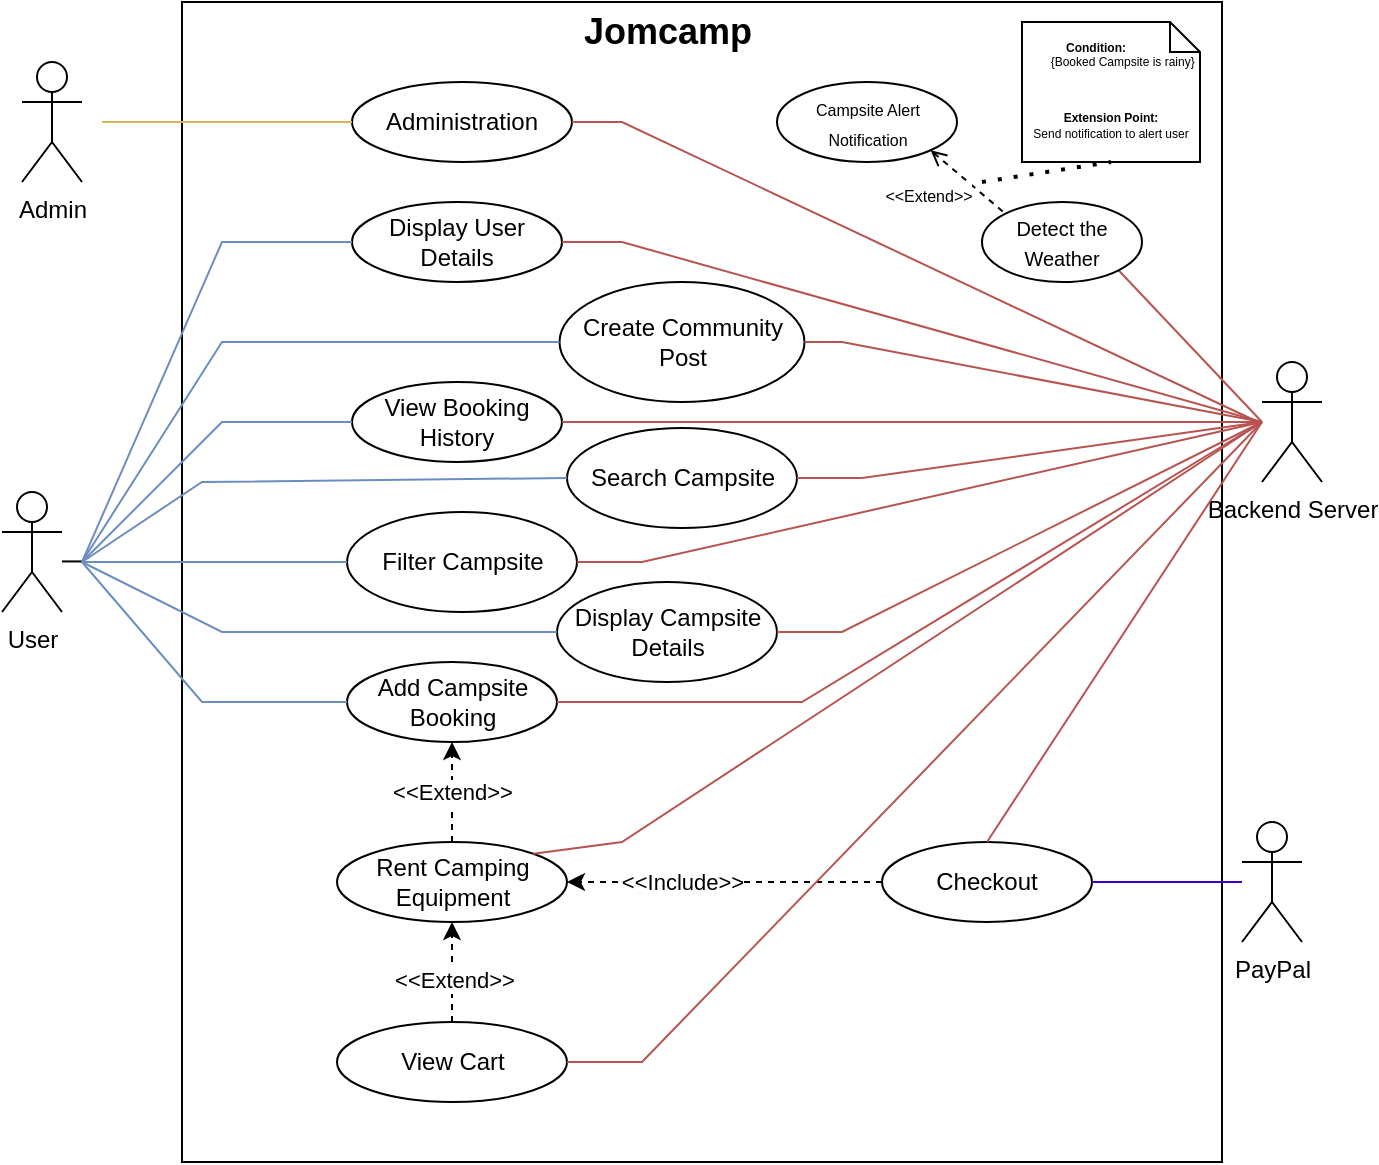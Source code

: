 <mxfile version="22.1.18" type="device">
  <diagram name="Page-1" id="q2UoTlxfhf4317XDj33P">
    <mxGraphModel dx="913" dy="537" grid="1" gridSize="10" guides="1" tooltips="1" connect="1" arrows="1" fold="1" page="1" pageScale="1" pageWidth="850" pageHeight="1100" math="0" shadow="0">
      <root>
        <mxCell id="0" />
        <mxCell id="1" parent="0" />
        <mxCell id="DOi00ankBN_rJcE7ZQ-X-3" value="Admin" style="shape=umlActor;verticalLabelPosition=bottom;verticalAlign=top;html=1;outlineConnect=0;" parent="1" vertex="1">
          <mxGeometry x="170" y="170" width="30" height="60" as="geometry" />
        </mxCell>
        <mxCell id="DOi00ankBN_rJcE7ZQ-X-4" value="" style="rounded=0;whiteSpace=wrap;html=1;" parent="1" vertex="1">
          <mxGeometry x="250" y="140" width="520" height="580" as="geometry" />
        </mxCell>
        <mxCell id="DOi00ankBN_rJcE7ZQ-X-5" value="Backend Server" style="shape=umlActor;verticalLabelPosition=bottom;verticalAlign=top;html=1;outlineConnect=0;" parent="1" vertex="1">
          <mxGeometry x="790" y="320" width="30" height="60" as="geometry" />
        </mxCell>
        <mxCell id="8O4i6KFrKmY47k0z4YiL-1" value="&lt;font style=&quot;font-size: 18px;&quot;&gt;&lt;b&gt;Jomcamp&lt;/b&gt;&lt;/font&gt;" style="text;html=1;strokeColor=none;fillColor=none;align=center;verticalAlign=middle;whiteSpace=wrap;rounded=0;" parent="1" vertex="1">
          <mxGeometry x="462.5" y="140" width="60" height="30" as="geometry" />
        </mxCell>
        <mxCell id="8O4i6KFrKmY47k0z4YiL-4" value="Display User Details" style="ellipse;whiteSpace=wrap;html=1;" parent="1" vertex="1">
          <mxGeometry x="335" y="240" width="105" height="40" as="geometry" />
        </mxCell>
        <mxCell id="8O4i6KFrKmY47k0z4YiL-5" value="Display Campsite Details" style="ellipse;whiteSpace=wrap;html=1;" parent="1" vertex="1">
          <mxGeometry x="437.5" y="430" width="110" height="50" as="geometry" />
        </mxCell>
        <mxCell id="8O4i6KFrKmY47k0z4YiL-6" value="Search Campsite" style="ellipse;whiteSpace=wrap;html=1;" parent="1" vertex="1">
          <mxGeometry x="442.5" y="353" width="115" height="50" as="geometry" />
        </mxCell>
        <mxCell id="8O4i6KFrKmY47k0z4YiL-8" value="Add Campsite Booking" style="ellipse;whiteSpace=wrap;html=1;" parent="1" vertex="1">
          <mxGeometry x="332.5" y="470" width="105" height="40" as="geometry" />
        </mxCell>
        <mxCell id="8O4i6KFrKmY47k0z4YiL-9" value="Rent Camping Equipment" style="ellipse;whiteSpace=wrap;html=1;" parent="1" vertex="1">
          <mxGeometry x="327.5" y="560" width="115" height="40" as="geometry" />
        </mxCell>
        <mxCell id="8O4i6KFrKmY47k0z4YiL-10" value="Checkout" style="ellipse;whiteSpace=wrap;html=1;" parent="1" vertex="1">
          <mxGeometry x="600" y="560" width="105" height="40" as="geometry" />
        </mxCell>
        <mxCell id="8O4i6KFrKmY47k0z4YiL-11" value="Create Community Post" style="ellipse;whiteSpace=wrap;html=1;" parent="1" vertex="1">
          <mxGeometry x="438.75" y="280" width="122.5" height="60" as="geometry" />
        </mxCell>
        <mxCell id="8O4i6KFrKmY47k0z4YiL-12" value="&lt;font style=&quot;font-size: 8px;&quot;&gt;Campsite Alert Notification&lt;/font&gt;" style="ellipse;whiteSpace=wrap;html=1;" parent="1" vertex="1">
          <mxGeometry x="547.5" y="180" width="90" height="40" as="geometry" />
        </mxCell>
        <mxCell id="8O4i6KFrKmY47k0z4YiL-13" value="Administration" style="ellipse;whiteSpace=wrap;html=1;" parent="1" vertex="1">
          <mxGeometry x="335" y="180" width="110" height="40" as="geometry" />
        </mxCell>
        <mxCell id="8O4i6KFrKmY47k0z4YiL-14" value="View Booking History" style="ellipse;whiteSpace=wrap;html=1;" parent="1" vertex="1">
          <mxGeometry x="335" y="330" width="105" height="40" as="geometry" />
        </mxCell>
        <mxCell id="OR7JxCmOTuZEEJR0-Gg7-2" value="Filter Campsite" style="ellipse;whiteSpace=wrap;html=1;" vertex="1" parent="1">
          <mxGeometry x="332.5" y="395" width="115" height="50" as="geometry" />
        </mxCell>
        <mxCell id="OR7JxCmOTuZEEJR0-Gg7-4" value="" style="endArrow=none;html=1;rounded=0;entryX=0;entryY=0.5;entryDx=0;entryDy=0;fillColor=#dae8fc;strokeColor=#6c8ebf;" edge="1" parent="1" target="8O4i6KFrKmY47k0z4YiL-11">
          <mxGeometry width="50" height="50" relative="1" as="geometry">
            <mxPoint x="200" y="420" as="sourcePoint" />
            <mxPoint x="360" y="198" as="targetPoint" />
            <Array as="points">
              <mxPoint x="270" y="310" />
            </Array>
          </mxGeometry>
        </mxCell>
        <mxCell id="OR7JxCmOTuZEEJR0-Gg7-5" value="" style="endArrow=none;html=1;rounded=0;" edge="1" parent="1">
          <mxGeometry width="50" height="50" relative="1" as="geometry">
            <mxPoint x="190" y="419.71" as="sourcePoint" />
            <mxPoint x="200" y="419.71" as="targetPoint" />
          </mxGeometry>
        </mxCell>
        <mxCell id="OR7JxCmOTuZEEJR0-Gg7-7" value="" style="endArrow=none;html=1;rounded=0;entryX=0;entryY=0.5;entryDx=0;entryDy=0;fillColor=#dae8fc;strokeColor=#6c8ebf;" edge="1" parent="1" target="8O4i6KFrKmY47k0z4YiL-6">
          <mxGeometry width="50" height="50" relative="1" as="geometry">
            <mxPoint x="200" y="420" as="sourcePoint" />
            <mxPoint x="380" y="290" as="targetPoint" />
            <Array as="points">
              <mxPoint x="260" y="380" />
            </Array>
          </mxGeometry>
        </mxCell>
        <mxCell id="OR7JxCmOTuZEEJR0-Gg7-17" value="" style="endArrow=none;html=1;rounded=0;exitX=1;exitY=1;exitDx=0;exitDy=0;fillColor=#f8cecc;strokeColor=#b85450;" edge="1" parent="1" source="OR7JxCmOTuZEEJR0-Gg7-118">
          <mxGeometry width="50" height="50" relative="1" as="geometry">
            <mxPoint x="730" y="370" as="sourcePoint" />
            <mxPoint x="790" y="350" as="targetPoint" />
            <Array as="points" />
          </mxGeometry>
        </mxCell>
        <mxCell id="OR7JxCmOTuZEEJR0-Gg7-20" value="PayPal" style="shape=umlActor;verticalLabelPosition=bottom;verticalAlign=top;html=1;outlineConnect=0;" vertex="1" parent="1">
          <mxGeometry x="780" y="550" width="30" height="60" as="geometry" />
        </mxCell>
        <mxCell id="OR7JxCmOTuZEEJR0-Gg7-21" value="" style="endArrow=none;html=1;rounded=0;exitX=1;exitY=0.5;exitDx=0;exitDy=0;fillColor=#6a00ff;strokeColor=#3700CC;" edge="1" parent="1" source="8O4i6KFrKmY47k0z4YiL-10">
          <mxGeometry width="50" height="50" relative="1" as="geometry">
            <mxPoint x="710" y="369.5" as="sourcePoint" />
            <mxPoint x="780" y="580" as="targetPoint" />
            <Array as="points" />
          </mxGeometry>
        </mxCell>
        <mxCell id="OR7JxCmOTuZEEJR0-Gg7-23" value="User" style="shape=umlActor;verticalLabelPosition=bottom;verticalAlign=top;html=1;outlineConnect=0;" vertex="1" parent="1">
          <mxGeometry x="160" y="385" width="30" height="60" as="geometry" />
        </mxCell>
        <mxCell id="OR7JxCmOTuZEEJR0-Gg7-24" value="" style="endArrow=none;html=1;rounded=0;entryX=0;entryY=0.5;entryDx=0;entryDy=0;fillColor=#dae8fc;strokeColor=#6c8ebf;" edge="1" parent="1" target="8O4i6KFrKmY47k0z4YiL-5">
          <mxGeometry width="50" height="50" relative="1" as="geometry">
            <mxPoint x="200" y="420" as="sourcePoint" />
            <mxPoint x="298" y="408" as="targetPoint" />
            <Array as="points">
              <mxPoint x="270" y="455" />
            </Array>
          </mxGeometry>
        </mxCell>
        <mxCell id="OR7JxCmOTuZEEJR0-Gg7-26" value="" style="endArrow=none;html=1;rounded=0;entryX=0;entryY=0.5;entryDx=0;entryDy=0;fillColor=#dae8fc;strokeColor=#6c8ebf;" edge="1" parent="1" target="8O4i6KFrKmY47k0z4YiL-4">
          <mxGeometry width="50" height="50" relative="1" as="geometry">
            <mxPoint x="200" y="420" as="sourcePoint" />
            <mxPoint x="159" y="360.5" as="targetPoint" />
            <Array as="points">
              <mxPoint x="270" y="260" />
            </Array>
          </mxGeometry>
        </mxCell>
        <mxCell id="OR7JxCmOTuZEEJR0-Gg7-27" value="" style="endArrow=none;html=1;rounded=0;entryX=0;entryY=0.5;entryDx=0;entryDy=0;fillColor=#dae8fc;strokeColor=#6c8ebf;" edge="1" parent="1" target="OR7JxCmOTuZEEJR0-Gg7-2">
          <mxGeometry width="50" height="50" relative="1" as="geometry">
            <mxPoint x="200" y="420" as="sourcePoint" />
            <mxPoint x="280" y="340" as="targetPoint" />
            <Array as="points">
              <mxPoint x="270" y="420" />
            </Array>
          </mxGeometry>
        </mxCell>
        <mxCell id="OR7JxCmOTuZEEJR0-Gg7-29" value="" style="endArrow=none;html=1;rounded=0;entryX=0;entryY=0.5;entryDx=0;entryDy=0;fillColor=#dae8fc;strokeColor=#6c8ebf;" edge="1" parent="1" target="8O4i6KFrKmY47k0z4YiL-14">
          <mxGeometry width="50" height="50" relative="1" as="geometry">
            <mxPoint x="200" y="420" as="sourcePoint" />
            <mxPoint x="300" y="240" as="targetPoint" />
            <Array as="points">
              <mxPoint x="270" y="350" />
            </Array>
          </mxGeometry>
        </mxCell>
        <mxCell id="OR7JxCmOTuZEEJR0-Gg7-31" value="View Cart" style="ellipse;whiteSpace=wrap;html=1;" vertex="1" parent="1">
          <mxGeometry x="327.5" y="650" width="115" height="40" as="geometry" />
        </mxCell>
        <mxCell id="OR7JxCmOTuZEEJR0-Gg7-34" value="" style="endArrow=none;html=1;rounded=0;entryX=0;entryY=0.5;entryDx=0;entryDy=0;fontColor=#7EFF0D;fillColor=#fff2cc;strokeColor=#d6b656;" edge="1" parent="1" target="8O4i6KFrKmY47k0z4YiL-13">
          <mxGeometry width="50" height="50" relative="1" as="geometry">
            <mxPoint x="210" y="200" as="sourcePoint" />
            <mxPoint x="270" y="570" as="targetPoint" />
          </mxGeometry>
        </mxCell>
        <mxCell id="OR7JxCmOTuZEEJR0-Gg7-36" value="" style="endArrow=none;html=1;rounded=0;entryX=1;entryY=0.5;entryDx=0;entryDy=0;fillColor=#f8cecc;strokeColor=#b85450;" edge="1" parent="1" target="8O4i6KFrKmY47k0z4YiL-13">
          <mxGeometry width="50" height="50" relative="1" as="geometry">
            <mxPoint x="788" y="350" as="sourcePoint" />
            <mxPoint x="442.5" y="200" as="targetPoint" />
            <Array as="points">
              <mxPoint x="470" y="200" />
            </Array>
          </mxGeometry>
        </mxCell>
        <mxCell id="OR7JxCmOTuZEEJR0-Gg7-37" value="" style="endArrow=none;html=1;rounded=0;entryX=0;entryY=0.5;entryDx=0;entryDy=0;fillColor=#dae8fc;strokeColor=#6c8ebf;" edge="1" parent="1" target="8O4i6KFrKmY47k0z4YiL-8">
          <mxGeometry width="50" height="50" relative="1" as="geometry">
            <mxPoint x="200" y="420" as="sourcePoint" />
            <mxPoint x="420" y="395" as="targetPoint" />
            <Array as="points">
              <mxPoint x="260" y="490" />
            </Array>
          </mxGeometry>
        </mxCell>
        <mxCell id="OR7JxCmOTuZEEJR0-Gg7-108" value="" style="endArrow=classic;html=1;rounded=0;exitX=0.5;exitY=0;exitDx=0;exitDy=0;entryX=0.5;entryY=1;entryDx=0;entryDy=0;dashed=1;" edge="1" parent="1" source="OR7JxCmOTuZEEJR0-Gg7-31" target="8O4i6KFrKmY47k0z4YiL-9">
          <mxGeometry width="50" height="50" relative="1" as="geometry">
            <mxPoint x="360" y="590" as="sourcePoint" />
            <mxPoint x="410" y="540" as="targetPoint" />
          </mxGeometry>
        </mxCell>
        <mxCell id="OR7JxCmOTuZEEJR0-Gg7-115" value="&amp;lt;&amp;lt;Extend&amp;gt;&amp;gt;" style="edgeLabel;html=1;align=center;verticalAlign=middle;resizable=0;points=[];" vertex="1" connectable="0" parent="OR7JxCmOTuZEEJR0-Gg7-108">
          <mxGeometry x="-0.15" y="-1" relative="1" as="geometry">
            <mxPoint as="offset" />
          </mxGeometry>
        </mxCell>
        <mxCell id="OR7JxCmOTuZEEJR0-Gg7-109" value="" style="endArrow=classic;html=1;rounded=0;exitX=0.5;exitY=0;exitDx=0;exitDy=0;entryX=0.5;entryY=1;entryDx=0;entryDy=0;dashed=1;" edge="1" parent="1" source="8O4i6KFrKmY47k0z4YiL-9" target="8O4i6KFrKmY47k0z4YiL-8">
          <mxGeometry width="50" height="50" relative="1" as="geometry">
            <mxPoint x="425" y="510" as="sourcePoint" />
            <mxPoint x="425" y="510" as="targetPoint" />
            <Array as="points" />
          </mxGeometry>
        </mxCell>
        <mxCell id="OR7JxCmOTuZEEJR0-Gg7-114" value="&amp;lt;&amp;lt;Extend&amp;gt;&amp;gt;" style="edgeLabel;html=1;align=center;verticalAlign=middle;resizable=0;points=[];" vertex="1" connectable="0" parent="OR7JxCmOTuZEEJR0-Gg7-109">
          <mxGeometry x="-0.006" relative="1" as="geometry">
            <mxPoint as="offset" />
          </mxGeometry>
        </mxCell>
        <mxCell id="OR7JxCmOTuZEEJR0-Gg7-110" value="" style="endArrow=classic;html=1;rounded=0;exitX=0;exitY=0.5;exitDx=0;exitDy=0;entryX=1;entryY=0.5;entryDx=0;entryDy=0;dashed=1;" edge="1" parent="1" source="8O4i6KFrKmY47k0z4YiL-10" target="8O4i6KFrKmY47k0z4YiL-9">
          <mxGeometry width="50" height="50" relative="1" as="geometry">
            <mxPoint x="460" y="590" as="sourcePoint" />
            <mxPoint x="510" y="540" as="targetPoint" />
          </mxGeometry>
        </mxCell>
        <mxCell id="OR7JxCmOTuZEEJR0-Gg7-117" value="&amp;lt;&amp;lt;Include&amp;gt;&amp;gt;" style="edgeLabel;html=1;align=center;verticalAlign=middle;resizable=0;points=[];" vertex="1" connectable="0" parent="OR7JxCmOTuZEEJR0-Gg7-110">
          <mxGeometry x="-0.08" relative="1" as="geometry">
            <mxPoint x="-28" as="offset" />
          </mxGeometry>
        </mxCell>
        <mxCell id="OR7JxCmOTuZEEJR0-Gg7-118" value="&lt;font style=&quot;font-size: 10px;&quot;&gt;Detect the Weather&lt;/font&gt;" style="ellipse;whiteSpace=wrap;html=1;" vertex="1" parent="1">
          <mxGeometry x="650" y="240" width="80" height="40" as="geometry" />
        </mxCell>
        <mxCell id="OR7JxCmOTuZEEJR0-Gg7-119" value="" style="endArrow=none;html=1;rounded=0;entryX=0;entryY=0;entryDx=0;entryDy=0;exitX=1;exitY=1;exitDx=0;exitDy=0;dashed=1;startArrow=open;startFill=0;" edge="1" parent="1" source="8O4i6KFrKmY47k0z4YiL-12" target="OR7JxCmOTuZEEJR0-Gg7-118">
          <mxGeometry width="50" height="50" relative="1" as="geometry">
            <mxPoint x="610" y="540" as="sourcePoint" />
            <mxPoint x="660" y="490" as="targetPoint" />
            <Array as="points" />
          </mxGeometry>
        </mxCell>
        <mxCell id="OR7JxCmOTuZEEJR0-Gg7-120" value="&lt;font style=&quot;font-size: 8px;&quot;&gt;&amp;lt;&amp;lt;Extend&amp;gt;&amp;gt;&lt;/font&gt;" style="edgeLabel;html=1;align=center;verticalAlign=middle;resizable=0;points=[];" vertex="1" connectable="0" parent="OR7JxCmOTuZEEJR0-Gg7-119">
          <mxGeometry x="0.06" relative="1" as="geometry">
            <mxPoint x="-21" y="5" as="offset" />
          </mxGeometry>
        </mxCell>
        <mxCell id="OR7JxCmOTuZEEJR0-Gg7-121" value="" style="endArrow=none;html=1;rounded=0;exitX=1;exitY=0.5;exitDx=0;exitDy=0;fillColor=#f8cecc;strokeColor=#b85450;" edge="1" parent="1" source="8O4i6KFrKmY47k0z4YiL-4">
          <mxGeometry width="50" height="50" relative="1" as="geometry">
            <mxPoint x="460" y="280" as="sourcePoint" />
            <mxPoint x="790" y="350" as="targetPoint" />
            <Array as="points">
              <mxPoint x="470" y="260" />
            </Array>
          </mxGeometry>
        </mxCell>
        <mxCell id="OR7JxCmOTuZEEJR0-Gg7-122" value="" style="endArrow=none;html=1;rounded=0;exitX=1;exitY=0.5;exitDx=0;exitDy=0;fillColor=#f8cecc;strokeColor=#b85450;" edge="1" parent="1" source="8O4i6KFrKmY47k0z4YiL-11">
          <mxGeometry width="50" height="50" relative="1" as="geometry">
            <mxPoint x="450" y="270" as="sourcePoint" />
            <mxPoint x="790" y="350" as="targetPoint" />
            <Array as="points">
              <mxPoint x="580" y="310" />
            </Array>
          </mxGeometry>
        </mxCell>
        <mxCell id="OR7JxCmOTuZEEJR0-Gg7-123" value="" style="endArrow=none;html=1;rounded=0;exitX=1;exitY=0.5;exitDx=0;exitDy=0;fillColor=#f8cecc;strokeColor=#b85450;" edge="1" parent="1" source="8O4i6KFrKmY47k0z4YiL-14">
          <mxGeometry width="50" height="50" relative="1" as="geometry">
            <mxPoint x="610" y="400" as="sourcePoint" />
            <mxPoint x="790" y="350" as="targetPoint" />
          </mxGeometry>
        </mxCell>
        <mxCell id="OR7JxCmOTuZEEJR0-Gg7-124" value="" style="endArrow=none;html=1;rounded=0;exitX=1;exitY=0.5;exitDx=0;exitDy=0;fillColor=#f8cecc;strokeColor=#b85450;" edge="1" parent="1" source="8O4i6KFrKmY47k0z4YiL-6">
          <mxGeometry width="50" height="50" relative="1" as="geometry">
            <mxPoint x="680" y="420" as="sourcePoint" />
            <mxPoint x="790" y="350" as="targetPoint" />
            <Array as="points">
              <mxPoint x="590" y="378" />
            </Array>
          </mxGeometry>
        </mxCell>
        <mxCell id="OR7JxCmOTuZEEJR0-Gg7-125" value="" style="endArrow=none;html=1;rounded=0;exitX=1;exitY=0.5;exitDx=0;exitDy=0;fillColor=#f8cecc;strokeColor=#b85450;" edge="1" parent="1" source="OR7JxCmOTuZEEJR0-Gg7-2">
          <mxGeometry width="50" height="50" relative="1" as="geometry">
            <mxPoint x="700" y="450" as="sourcePoint" />
            <mxPoint x="790" y="350" as="targetPoint" />
            <Array as="points">
              <mxPoint x="480" y="420" />
            </Array>
          </mxGeometry>
        </mxCell>
        <mxCell id="OR7JxCmOTuZEEJR0-Gg7-126" value="" style="endArrow=none;html=1;rounded=0;exitX=1;exitY=0.5;exitDx=0;exitDy=0;fillColor=#f8cecc;strokeColor=#b85450;" edge="1" parent="1" source="8O4i6KFrKmY47k0z4YiL-5">
          <mxGeometry width="50" height="50" relative="1" as="geometry">
            <mxPoint x="710" y="490" as="sourcePoint" />
            <mxPoint x="790" y="350" as="targetPoint" />
            <Array as="points">
              <mxPoint x="580" y="455" />
            </Array>
          </mxGeometry>
        </mxCell>
        <mxCell id="OR7JxCmOTuZEEJR0-Gg7-127" value="" style="endArrow=none;html=1;rounded=0;exitX=1;exitY=0.5;exitDx=0;exitDy=0;fillColor=#f8cecc;strokeColor=#b85450;" edge="1" parent="1" source="8O4i6KFrKmY47k0z4YiL-8">
          <mxGeometry width="50" height="50" relative="1" as="geometry">
            <mxPoint x="660" y="500" as="sourcePoint" />
            <mxPoint x="790" y="350" as="targetPoint" />
            <Array as="points">
              <mxPoint x="560" y="490" />
            </Array>
          </mxGeometry>
        </mxCell>
        <mxCell id="OR7JxCmOTuZEEJR0-Gg7-128" value="" style="endArrow=none;html=1;rounded=0;exitX=0.5;exitY=0;exitDx=0;exitDy=0;fillColor=#f8cecc;strokeColor=#b85450;" edge="1" parent="1" source="8O4i6KFrKmY47k0z4YiL-10">
          <mxGeometry width="50" height="50" relative="1" as="geometry">
            <mxPoint x="640" y="520" as="sourcePoint" />
            <mxPoint x="790" y="350" as="targetPoint" />
          </mxGeometry>
        </mxCell>
        <mxCell id="OR7JxCmOTuZEEJR0-Gg7-129" value="" style="endArrow=none;html=1;rounded=0;exitX=1;exitY=0;exitDx=0;exitDy=0;fillColor=#f8cecc;strokeColor=#b85450;" edge="1" parent="1" source="8O4i6KFrKmY47k0z4YiL-9">
          <mxGeometry width="50" height="50" relative="1" as="geometry">
            <mxPoint x="640" y="500" as="sourcePoint" />
            <mxPoint x="790" y="350" as="targetPoint" />
            <Array as="points">
              <mxPoint x="470" y="560" />
            </Array>
          </mxGeometry>
        </mxCell>
        <mxCell id="OR7JxCmOTuZEEJR0-Gg7-131" value="" style="endArrow=none;html=1;rounded=0;exitX=1;exitY=0.5;exitDx=0;exitDy=0;fillColor=#f8cecc;strokeColor=#b85450;" edge="1" parent="1" source="OR7JxCmOTuZEEJR0-Gg7-31">
          <mxGeometry width="50" height="50" relative="1" as="geometry">
            <mxPoint x="570" y="570" as="sourcePoint" />
            <mxPoint x="790" y="350" as="targetPoint" />
            <Array as="points">
              <mxPoint x="480" y="670" />
            </Array>
          </mxGeometry>
        </mxCell>
        <mxCell id="OR7JxCmOTuZEEJR0-Gg7-135" value="&lt;p style=&quot;margin: 10px 0px 0px 10px; font-size: 6px;&quot;&gt;&lt;b style=&quot;&quot;&gt;&lt;font style=&quot;font-size: 6px;&quot;&gt;Condition:&amp;nbsp; &amp;nbsp; &amp;nbsp; &amp;nbsp; &amp;nbsp; &amp;nbsp; &amp;nbsp; &amp;nbsp; &amp;nbsp;&lt;/font&gt;&lt;/b&gt;&lt;span style=&quot;background-color: initial; text-align: left;&quot;&gt;{Booked Campsite is rainy}&lt;/span&gt;&lt;/p&gt;&lt;font style=&quot;font-size: 6px;&quot;&gt;&lt;br&gt;&lt;b&gt;Extension Point:&lt;br&gt;&lt;/b&gt;&lt;div style=&quot;font-weight: bold; text-align: center;&quot;&gt;&lt;span style=&quot;background-color: initial; text-align: left; font-weight: normal;&quot;&gt;Send notification to alert user&lt;/span&gt;&lt;/div&gt;&lt;/font&gt;" style="shape=note;html=1;size=15;spacingLeft=5;align=left;html=1;overflow=fill;whiteSpace=wrap;align=center;" vertex="1" parent="1">
          <mxGeometry x="670" y="150" width="89" height="70" as="geometry" />
        </mxCell>
        <mxCell id="OR7JxCmOTuZEEJR0-Gg7-140" value="" style="endArrow=none;dashed=1;html=1;dashPattern=1 3;strokeWidth=2;rounded=0;entryX=0.5;entryY=1;entryDx=0;entryDy=0;entryPerimeter=0;" edge="1" parent="1" target="OR7JxCmOTuZEEJR0-Gg7-135">
          <mxGeometry width="50" height="50" relative="1" as="geometry">
            <mxPoint x="650" y="230" as="sourcePoint" />
            <mxPoint x="680" y="220" as="targetPoint" />
          </mxGeometry>
        </mxCell>
      </root>
    </mxGraphModel>
  </diagram>
</mxfile>
